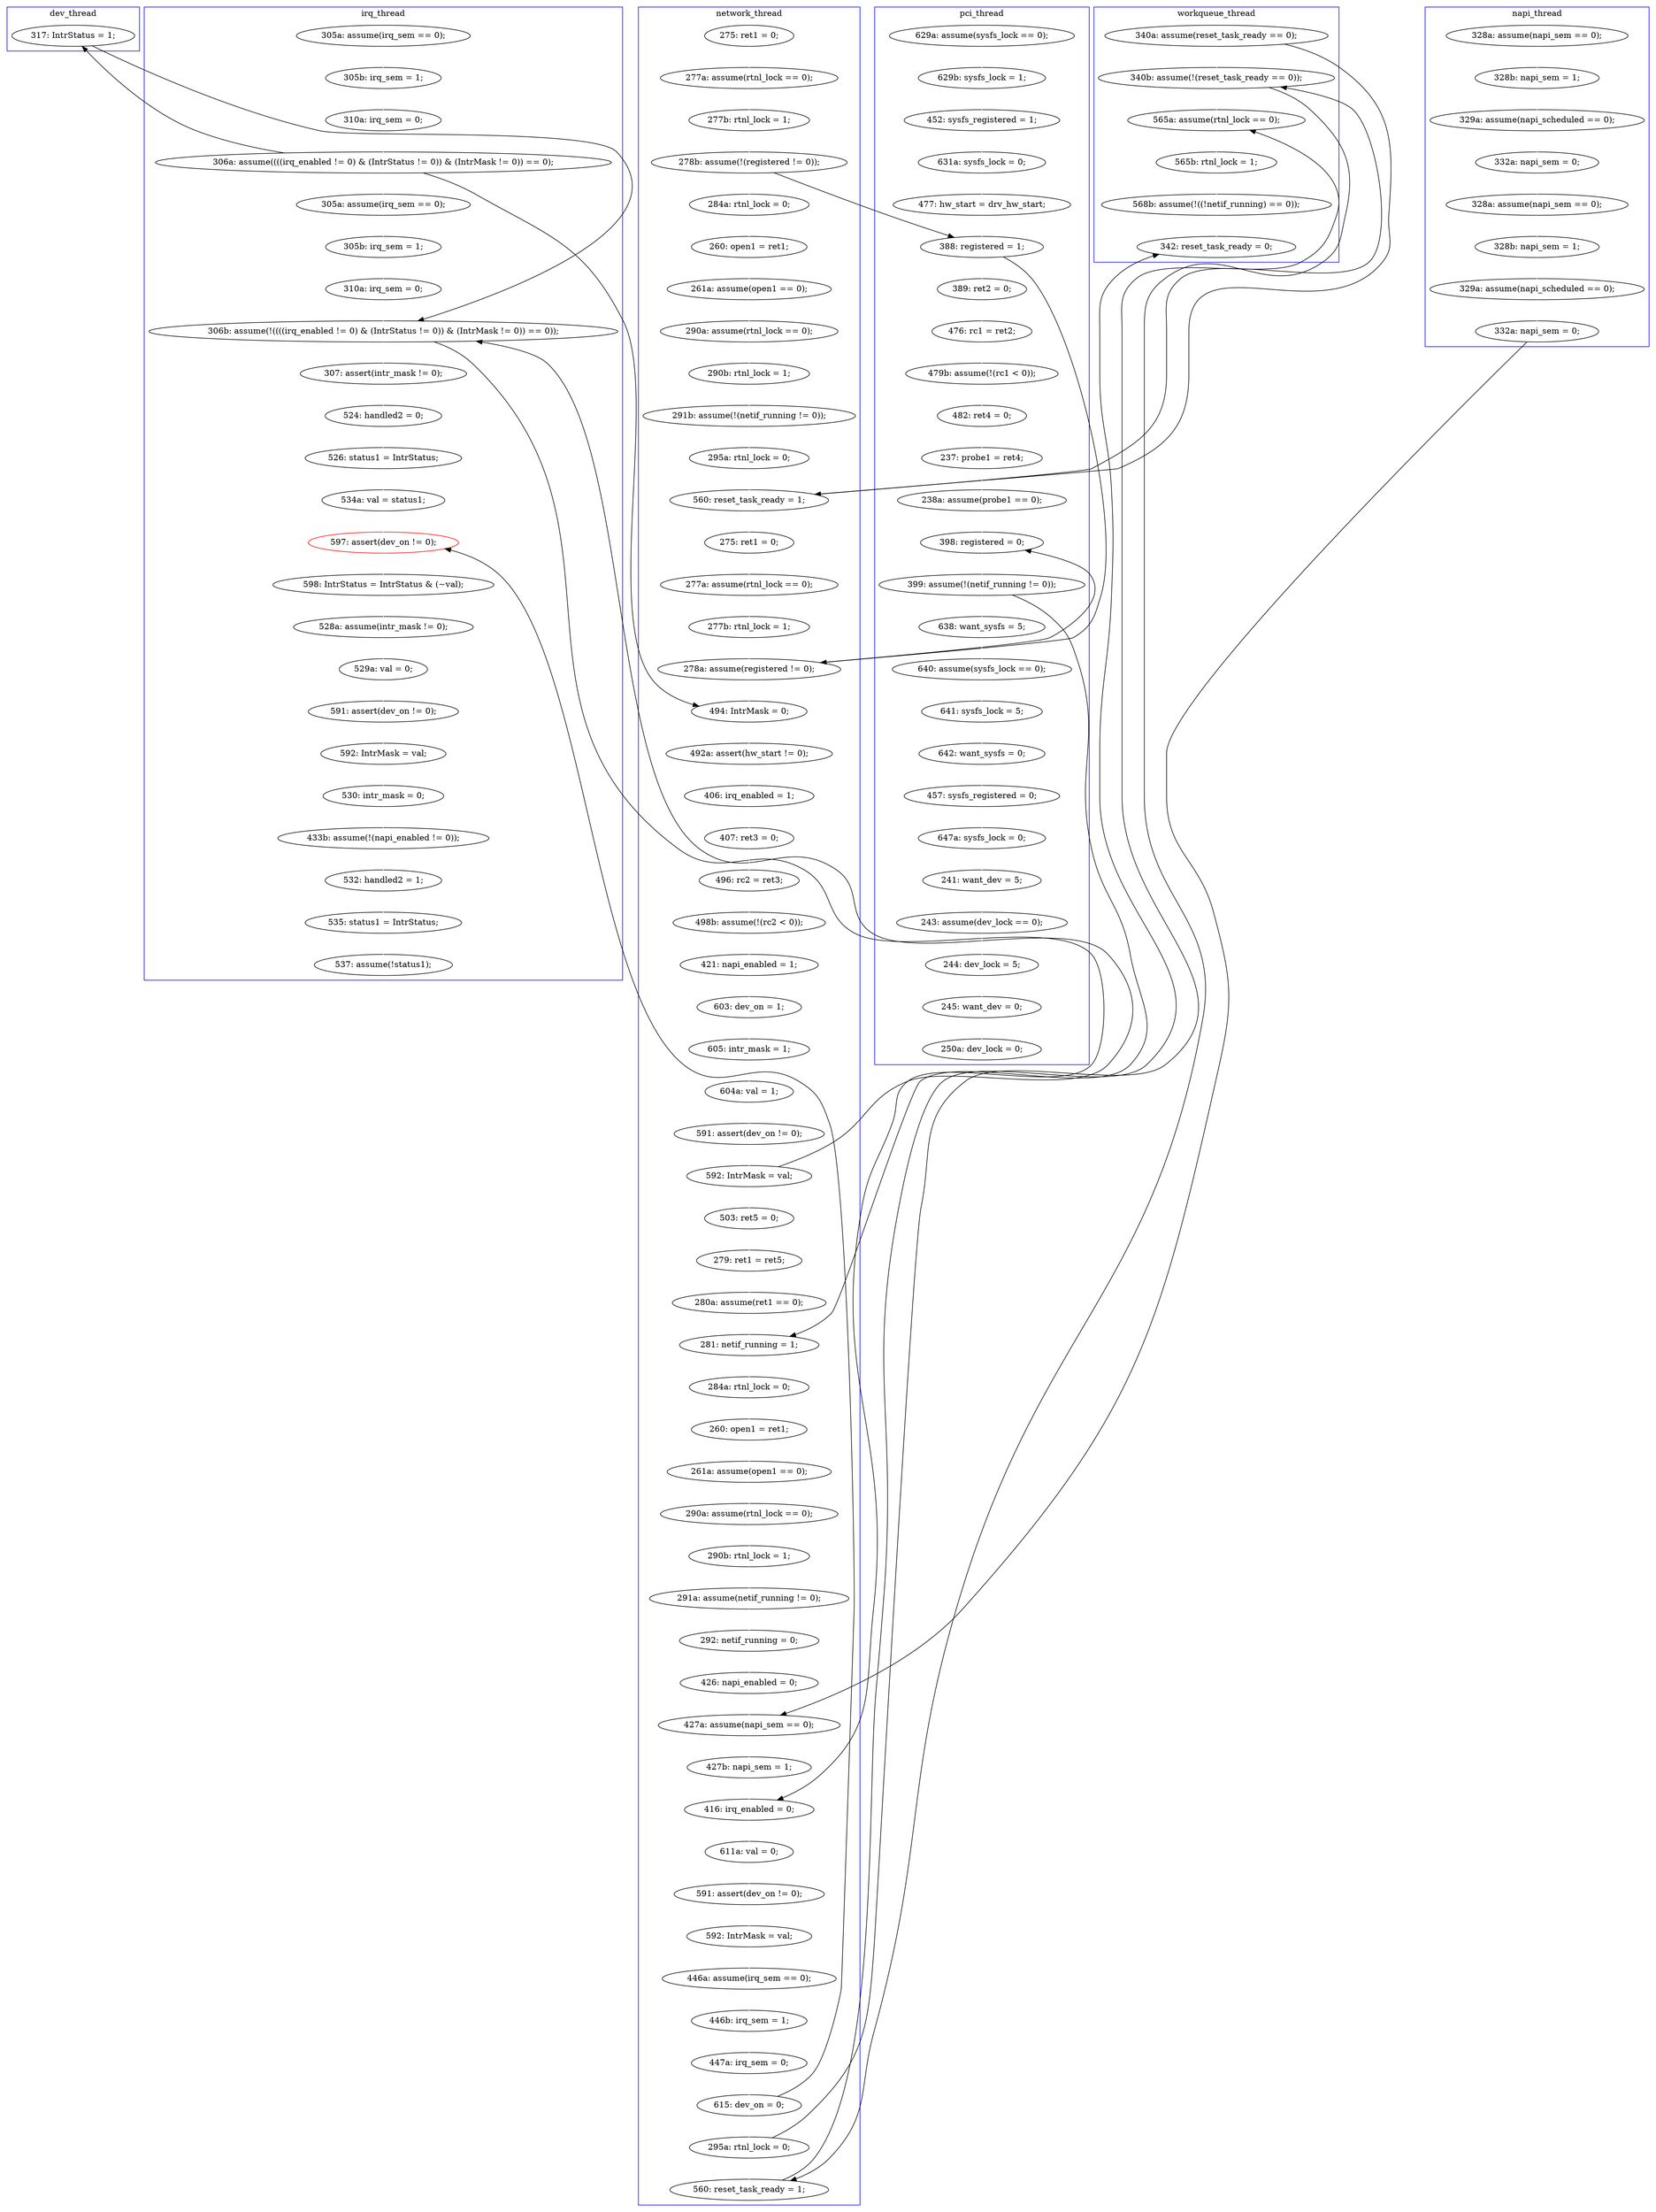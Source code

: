 digraph Counterexample {
	157 -> 158 [color = white, style = solid]
	99 -> 100 [color = white, style = solid]
	71 -> 225 [color = white, style = solid]
	199 -> 200 [color = black, style = solid, constraint = false]
	76 -> 77 [color = white, style = solid]
	109 -> 153 [color = white, style = solid]
	242 -> 244 [color = white, style = solid]
	247 -> 248 [color = white, style = solid]
	228 -> 229 [color = white, style = solid]
	269 -> 270 [color = white, style = solid]
	200 -> 204 [color = white, style = solid]
	112 -> 113 [color = white, style = solid]
	68 -> 69 [color = white, style = solid]
	45 -> 99 [color = black, style = solid, constraint = false]
	153 -> 155 [color = white, style = solid]
	30 -> 31 [color = white, style = solid]
	110 -> 112 [color = white, style = solid]
	56 -> 58 [color = white, style = solid]
	222 -> 223 [color = white, style = solid]
	74 -> 92 [color = white, style = solid]
	60 -> 61 [color = white, style = solid]
	71 -> 122 [color = black, style = solid, constraint = false]
	199 -> 206 [color = white, style = solid]
	80 -> 110 [color = white, style = solid]
	170 -> 171 [color = white, style = solid]
	226 -> 228 [color = black, style = solid, constraint = false]
	225 -> 276 [color = black, style = solid, constraint = false]
	79 -> 82 [color = white, style = solid]
	179 -> 181 [color = white, style = solid]
	77 -> 80 [color = white, style = solid]
	244 -> 301 [color = white, style = solid]
	182 -> 187 [color = white, style = solid]
	161 -> 162 [color = white, style = solid]
	188 -> 189 [color = black, style = solid, constraint = false]
	254 -> 256 [color = white, style = solid]
	41 -> 45 [color = white, style = solid]
	100 -> 101 [color = white, style = solid]
	132 -> 153 [color = black, style = solid, constraint = false]
	169 -> 170 [color = white, style = solid]
	101 -> 104 [color = white, style = solid]
	256 -> 257 [color = white, style = solid]
	250 -> 254 [color = white, style = solid]
	31 -> 79 [color = white, style = solid]
	190 -> 200 [color = white, style = solid]
	248 -> 250 [color = white, style = solid]
	287 -> 291 [color = white, style = solid]
	211 -> 212 [color = white, style = solid]
	268 -> 269 [color = white, style = solid]
	236 -> 276 [color = white, style = solid]
	226 -> 236 [color = white, style = solid]
	273 -> 275 [color = white, style = solid]
	99 -> 132 [color = black, style = solid, constraint = false]
	292 -> 293 [color = white, style = solid]
	115 -> 188 [color = white, style = solid]
	58 -> 137 [color = black, style = solid, constraint = false]
	105 -> 106 [color = white, style = solid]
	58 -> 195 [color = white, style = solid]
	104 -> 105 [color = white, style = solid]
	215 -> 216 [color = white, style = solid]
	113 -> 115 [color = white, style = solid]
	151 -> 157 [color = white, style = solid]
	165 -> 166 [color = white, style = solid]
	276 -> 301 [color = black, style = solid, constraint = false]
	40 -> 41 [color = white, style = solid]
	38 -> 40 [color = white, style = solid]
	61 -> 64 [color = white, style = solid]
	64 -> 68 [color = white, style = solid]
	128 -> 129 [color = white, style = solid]
	206 -> 211 [color = white, style = solid]
	138 -> 143 [color = white, style = solid]
	132 -> 137 [color = white, style = solid]
	166 -> 169 [color = white, style = solid]
	178 -> 179 [color = white, style = solid]
	144 -> 145 [color = white, style = solid]
	236 -> 241 [color = black, style = solid, constraint = false]
	45 -> 60 [color = white, style = solid]
	291 -> 292 [color = white, style = solid]
	181 -> 182 [color = white, style = solid]
	195 -> 196 [color = white, style = solid]
	293 -> 294 [color = white, style = solid]
	235 -> 247 [color = white, style = solid]
	148 -> 151 [color = white, style = solid]
	229 -> 234 [color = white, style = solid]
	55 -> 56 [color = white, style = solid]
	143 -> 144 [color = white, style = solid]
	54 -> 55 [color = white, style = solid]
	69 -> 74 [color = white, style = solid]
	216 -> 221 [color = white, style = solid]
	158 -> 159 [color = white, style = solid]
	137 -> 138 [color = white, style = solid]
	225 -> 241 [color = white, style = solid]
	257 -> 282 [color = white, style = solid]
	196 -> 197 [color = white, style = solid]
	172 -> 175 [color = white, style = solid]
	122 -> 128 [color = white, style = solid]
	145 -> 148 [color = white, style = solid]
	171 -> 172 [color = white, style = solid]
	175 -> 178 [color = white, style = solid]
	162 -> 165 [color = white, style = solid]
	92 -> 122 [color = white, style = solid]
	122 -> 225 [color = black, style = solid, constraint = false]
	275 -> 287 [color = white, style = solid]
	223 -> 226 [color = white, style = solid]
	129 -> 130 [color = white, style = solid]
	189 -> 190 [color = white, style = solid]
	106 -> 109 [color = white, style = solid]
	155 -> 170 [color = black, style = solid, constraint = false]
	84 -> 99 [color = white, style = solid]
	212 -> 214 [color = white, style = solid]
	214 -> 228 [color = white, style = solid]
	82 -> 84 [color = white, style = solid]
	241 -> 242 [color = white, style = solid]
	234 -> 235 [color = white, style = solid]
	159 -> 161 [color = white, style = solid]
	130 -> 132 [color = white, style = solid]
	221 -> 222 [color = white, style = solid]
	58 -> 95 [color = black, style = solid, constraint = false]
	162 -> 199 [color = black, style = solid, constraint = false]
	95 -> 199 [color = black, style = solid, constraint = false]
	270 -> 273 [color = white, style = solid]
	261 -> 268 [color = white, style = solid]
	204 -> 215 [color = white, style = solid]
	187 -> 189 [color = white, style = solid]
	197 -> 199 [color = white, style = solid]
	155 -> 261 [color = white, style = solid]
	subgraph cluster4 {
		label = napi_thread
		color = blue
		76  [label = "328a: assume(napi_sem == 0);"]
		112  [label = "328a: assume(napi_sem == 0);"]
		80  [label = "329a: assume(napi_scheduled == 0);"]
		115  [label = "329a: assume(napi_scheduled == 0);"]
		77  [label = "328b: napi_sem = 1;"]
		113  [label = "328b: napi_sem = 1;"]
		188  [label = "332a: napi_sem = 0;"]
		110  [label = "332a: napi_sem = 0;"]
	}
	subgraph cluster5 {
		label = workqueue_thread
		color = blue
		244  [label = "568b: assume(!((!netif_running) == 0));"]
		225  [label = "340b: assume(!(reset_task_ready == 0));"]
		71  [label = "340a: assume(reset_task_ready == 0);"]
		242  [label = "565b: rtnl_lock = 1;"]
		241  [label = "565a: assume(rtnl_lock == 0);"]
		301  [label = "342: reset_task_ready = 0;"]
	}
	subgraph cluster7 {
		label = dev_thread
		color = blue
		95  [label = "317: IntrStatus = 1;"]
	}
	subgraph cluster1 {
		label = pci_thread
		color = blue
		292  [label = "244: dev_lock = 5;"]
		105  [label = "482: ret4 = 0;"]
		269  [label = "641: sysfs_lock = 5;"]
		270  [label = "642: want_sysfs = 0;"]
		84  [label = "477: hw_start = drv_hw_start;"]
		99  [label = "388: registered = 1;"]
		293  [label = "245: want_dev = 0;"]
		273  [label = "457: sysfs_registered = 0;"]
		261  [label = "638: want_sysfs = 5;"]
		155  [label = "399: assume(!(netif_running != 0));"]
		294  [label = "250a: dev_lock = 0;"]
		31  [label = "629b: sysfs_lock = 1;"]
		79  [label = "452: sysfs_registered = 1;"]
		101  [label = "476: rc1 = ret2;"]
		153  [label = "398: registered = 0;"]
		100  [label = "389: ret2 = 0;"]
		287  [label = "241: want_dev = 5;"]
		82  [label = "631a: sysfs_lock = 0;"]
		30  [label = "629a: assume(sysfs_lock == 0);"]
		106  [label = "237: probe1 = ret4;"]
		104  [label = "479b: assume(!(rc1 < 0));"]
		109  [label = "238a: assume(probe1 == 0);"]
		291  [label = "243: assume(dev_lock == 0);"]
		275  [label = "647a: sysfs_lock = 0;"]
		268  [label = "640: assume(sysfs_lock == 0);"]
	}
	subgraph cluster2 {
		label = network_thread
		color = blue
		166  [label = "279: ret1 = ret5;"]
		92  [label = "295a: rtnl_lock = 0;"]
		170  [label = "281: netif_running = 1;"]
		74  [label = "291b: assume(!(netif_running != 0));"]
		128  [label = "275: ret1 = 0;"]
		204  [label = "611a: val = 0;"]
		60  [label = "284a: rtnl_lock = 0;"]
		159  [label = "604a: val = 1;"]
		145  [label = "496: rc2 = ret3;"]
		216  [label = "592: IntrMask = val;"]
		38  [label = "275: ret1 = 0;"]
		143  [label = "406: irq_enabled = 1;"]
		223  [label = "447a: irq_sem = 0;"]
		236  [label = "295a: rtnl_lock = 0;"]
		129  [label = "277a: assume(rtnl_lock == 0);"]
		215  [label = "591: assert(dev_on != 0);"]
		137  [label = "494: IntrMask = 0;"]
		68  [label = "290a: assume(rtnl_lock == 0);"]
		41  [label = "277b: rtnl_lock = 1;"]
		130  [label = "277b: rtnl_lock = 1;"]
		69  [label = "290b: rtnl_lock = 1;"]
		61  [label = "260: open1 = ret1;"]
		157  [label = "603: dev_on = 1;"]
		182  [label = "292: netif_running = 0;"]
		181  [label = "291a: assume(netif_running != 0);"]
		190  [label = "427b: napi_sem = 1;"]
		276  [label = "560: reset_task_ready = 1;"]
		172  [label = "260: open1 = ret1;"]
		221  [label = "446a: assume(irq_sem == 0);"]
		200  [label = "416: irq_enabled = 0;"]
		169  [label = "280a: assume(ret1 == 0);"]
		178  [label = "290a: assume(rtnl_lock == 0);"]
		132  [label = "278a: assume(registered != 0);"]
		45  [label = "278b: assume(!(registered != 0));"]
		64  [label = "261a: assume(open1 == 0);"]
		171  [label = "284a: rtnl_lock = 0;"]
		175  [label = "261a: assume(open1 == 0);"]
		138  [label = "492a: assert(hw_start != 0);"]
		158  [label = "605: intr_mask = 1;"]
		165  [label = "503: ret5 = 0;"]
		122  [label = "560: reset_task_ready = 1;"]
		226  [label = "615: dev_on = 0;"]
		148  [label = "498b: assume(!(rc2 < 0));"]
		40  [label = "277a: assume(rtnl_lock == 0);"]
		222  [label = "446b: irq_sem = 1;"]
		179  [label = "290b: rtnl_lock = 1;"]
		144  [label = "407: ret3 = 0;"]
		187  [label = "426: napi_enabled = 0;"]
		151  [label = "421: napi_enabled = 1;"]
		189  [label = "427a: assume(napi_sem == 0);"]
		161  [label = "591: assert(dev_on != 0);"]
		162  [label = "592: IntrMask = val;"]
	}
	subgraph cluster3 {
		label = irq_thread
		color = blue
		248  [label = "592: IntrMask = val;"]
		54  [label = "305a: assume(irq_sem == 0);"]
		257  [label = "535: status1 = IntrStatus;"]
		282  [label = "537: assume(!status1);"]
		247  [label = "591: assert(dev_on != 0);"]
		199  [label = "306b: assume(!((((irq_enabled != 0) & (IntrStatus != 0)) & (IntrMask != 0)) == 0));"]
		196  [label = "305b: irq_sem = 1;"]
		234  [label = "528a: assume(intr_mask != 0);"]
		235  [label = "529a: val = 0;"]
		197  [label = "310a: irq_sem = 0;"]
		229  [label = "598: IntrStatus = IntrStatus & (~val);"]
		56  [label = "310a: irq_sem = 0;"]
		206  [label = "307: assert(intr_mask != 0);"]
		211  [label = "524: handled2 = 0;"]
		228  [label = "597: assert(dev_on != 0);", color = red]
		195  [label = "305a: assume(irq_sem == 0);"]
		212  [label = "526: status1 = IntrStatus;"]
		250  [label = "530: intr_mask = 0;"]
		256  [label = "532: handled2 = 1;"]
		55  [label = "305b: irq_sem = 1;"]
		214  [label = "534a: val = status1;"]
		58  [label = "306a: assume((((irq_enabled != 0) & (IntrStatus != 0)) & (IntrMask != 0)) == 0);"]
		254  [label = "433b: assume(!(napi_enabled != 0));"]
	}
}